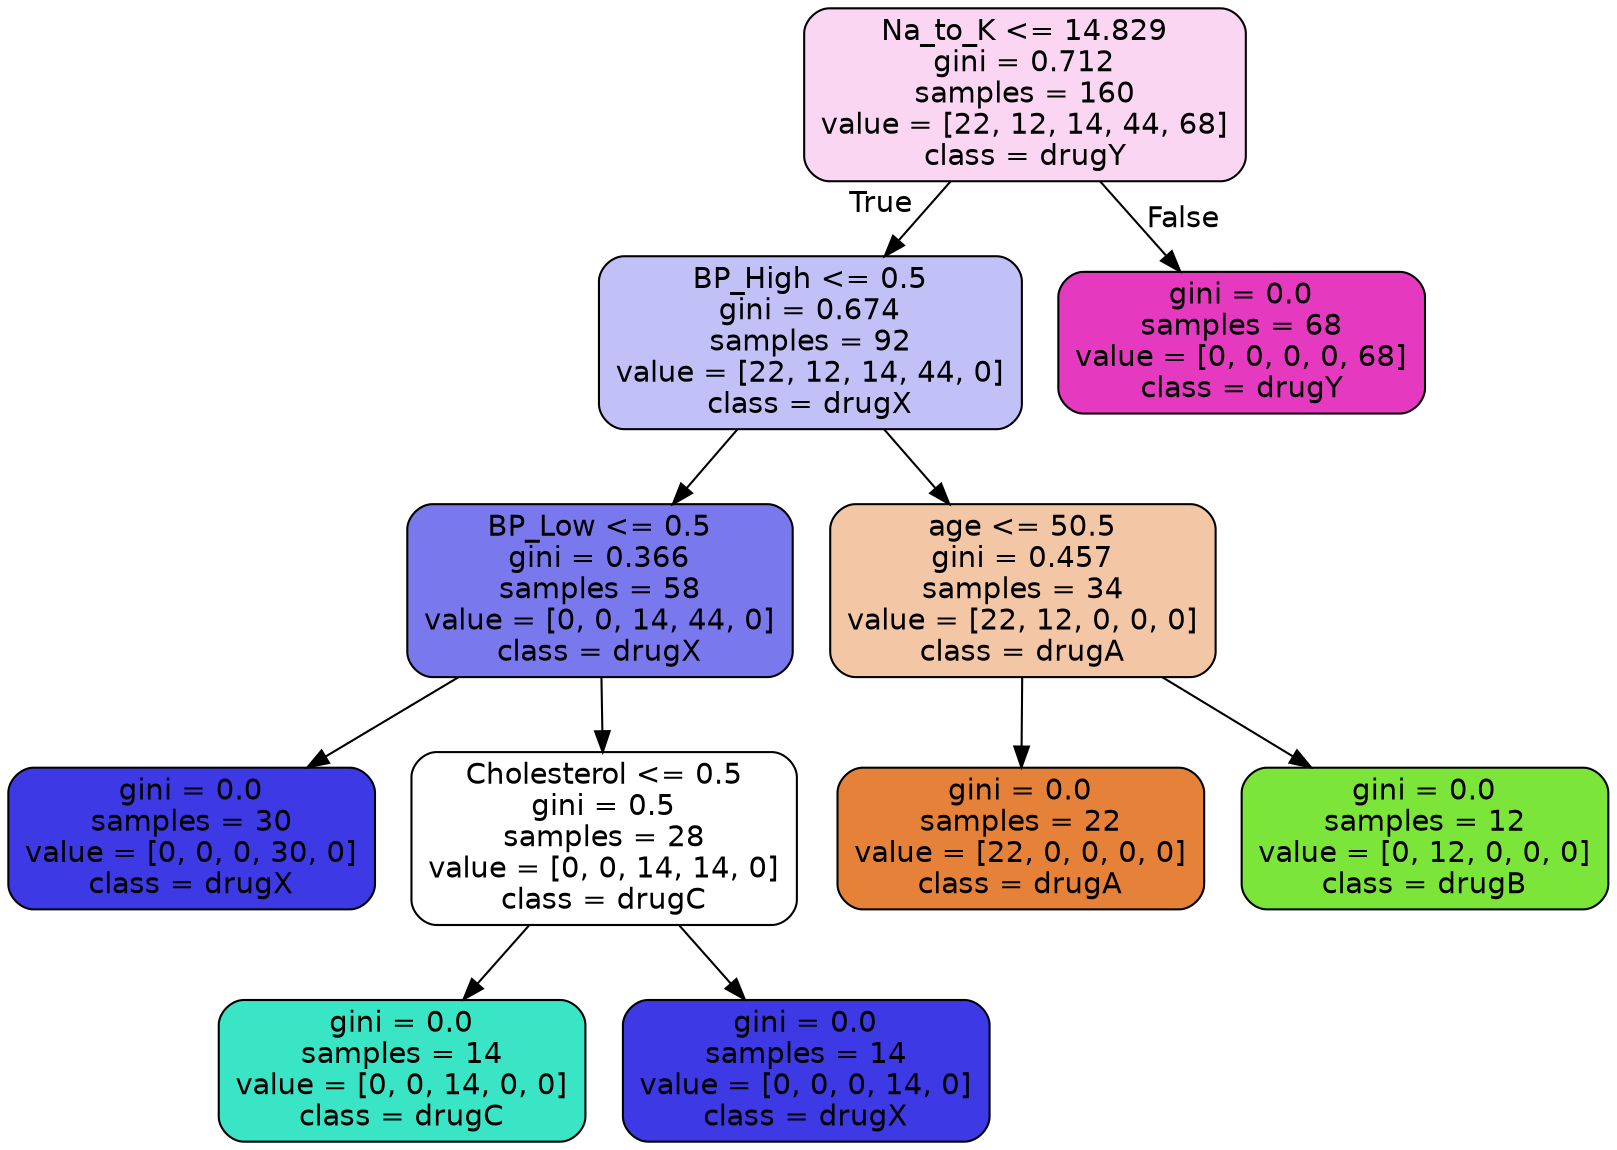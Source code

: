 digraph Tree {
node [shape=box, style="filled, rounded", color="black", fontname=helvetica] ;
edge [fontname=helvetica] ;
0 [label="Na_to_K <= 14.829\ngini = 0.712\nsamples = 160\nvalue = [22, 12, 14, 44, 68]\nclass = drugY", fillcolor="#fad6f2"] ;
1 [label="BP_High <= 0.5\ngini = 0.674\nsamples = 92\nvalue = [22, 12, 14, 44, 0]\nclass = drugX", fillcolor="#c2c1f7"] ;
0 -> 1 [labeldistance=2.5, labelangle=45, headlabel="True"] ;
2 [label="BP_Low <= 0.5\ngini = 0.366\nsamples = 58\nvalue = [0, 0, 14, 44, 0]\nclass = drugX", fillcolor="#7a78ed"] ;
1 -> 2 ;
3 [label="gini = 0.0\nsamples = 30\nvalue = [0, 0, 0, 30, 0]\nclass = drugX", fillcolor="#3c39e5"] ;
2 -> 3 ;
4 [label="Cholesterol <= 0.5\ngini = 0.5\nsamples = 28\nvalue = [0, 0, 14, 14, 0]\nclass = drugC", fillcolor="#ffffff"] ;
2 -> 4 ;
5 [label="gini = 0.0\nsamples = 14\nvalue = [0, 0, 14, 0, 0]\nclass = drugC", fillcolor="#39e5c5"] ;
4 -> 5 ;
6 [label="gini = 0.0\nsamples = 14\nvalue = [0, 0, 0, 14, 0]\nclass = drugX", fillcolor="#3c39e5"] ;
4 -> 6 ;
7 [label="age <= 50.5\ngini = 0.457\nsamples = 34\nvalue = [22, 12, 0, 0, 0]\nclass = drugA", fillcolor="#f3c6a5"] ;
1 -> 7 ;
8 [label="gini = 0.0\nsamples = 22\nvalue = [22, 0, 0, 0, 0]\nclass = drugA", fillcolor="#e58139"] ;
7 -> 8 ;
9 [label="gini = 0.0\nsamples = 12\nvalue = [0, 12, 0, 0, 0]\nclass = drugB", fillcolor="#7be539"] ;
7 -> 9 ;
10 [label="gini = 0.0\nsamples = 68\nvalue = [0, 0, 0, 0, 68]\nclass = drugY", fillcolor="#e539c0"] ;
0 -> 10 [labeldistance=2.5, labelangle=-45, headlabel="False"] ;
}